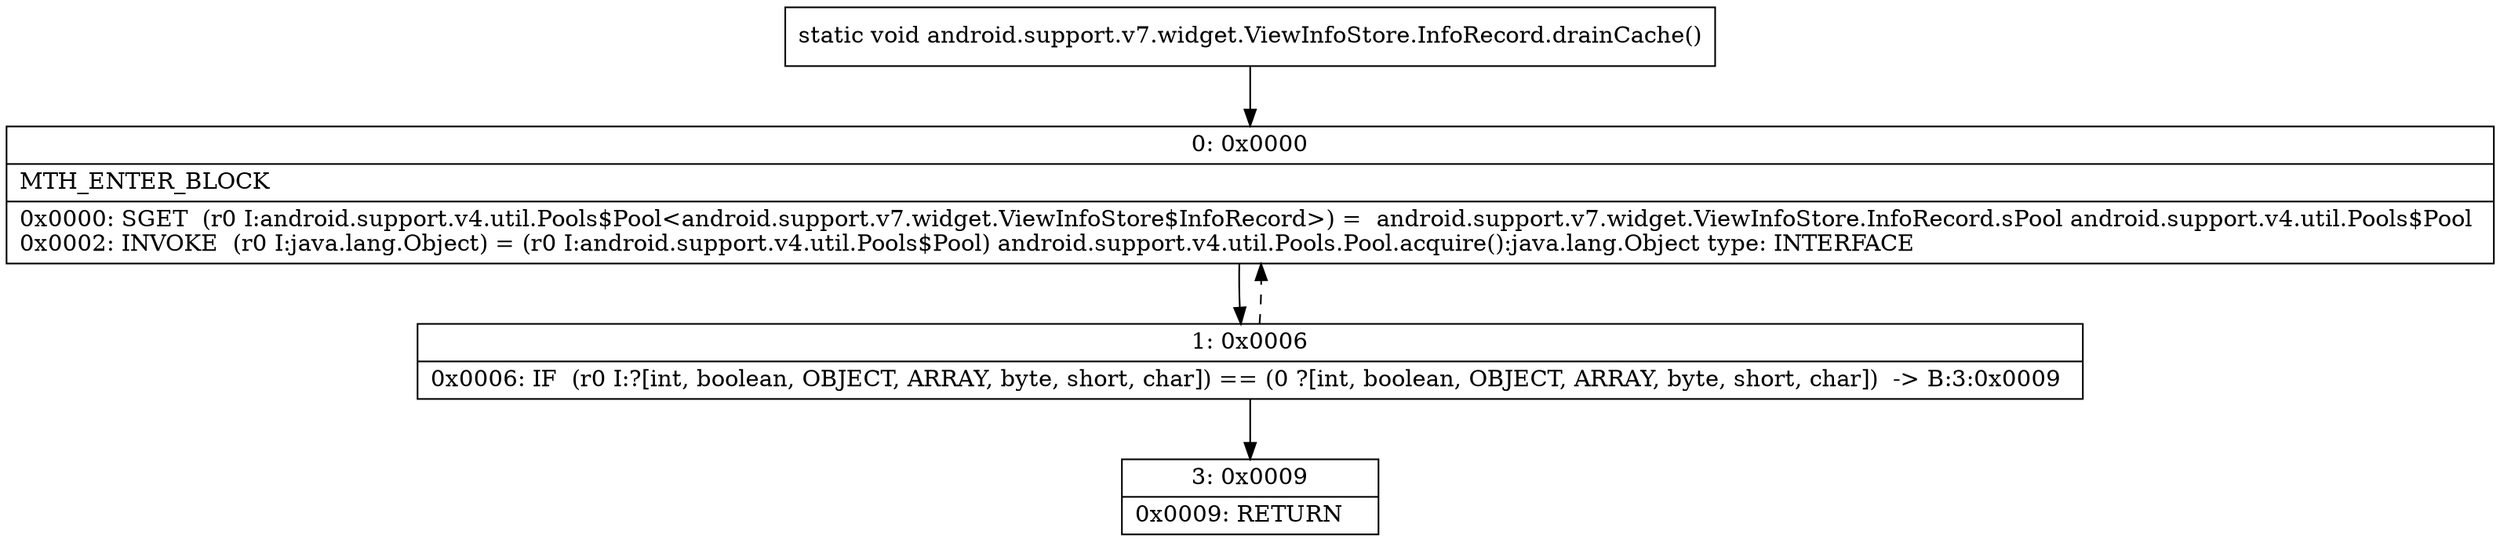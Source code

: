digraph "CFG forandroid.support.v7.widget.ViewInfoStore.InfoRecord.drainCache()V" {
Node_0 [shape=record,label="{0\:\ 0x0000|MTH_ENTER_BLOCK\l|0x0000: SGET  (r0 I:android.support.v4.util.Pools$Pool\<android.support.v7.widget.ViewInfoStore$InfoRecord\>) =  android.support.v7.widget.ViewInfoStore.InfoRecord.sPool android.support.v4.util.Pools$Pool \l0x0002: INVOKE  (r0 I:java.lang.Object) = (r0 I:android.support.v4.util.Pools$Pool) android.support.v4.util.Pools.Pool.acquire():java.lang.Object type: INTERFACE \l}"];
Node_1 [shape=record,label="{1\:\ 0x0006|0x0006: IF  (r0 I:?[int, boolean, OBJECT, ARRAY, byte, short, char]) == (0 ?[int, boolean, OBJECT, ARRAY, byte, short, char])  \-\> B:3:0x0009 \l}"];
Node_3 [shape=record,label="{3\:\ 0x0009|0x0009: RETURN   \l}"];
MethodNode[shape=record,label="{static void android.support.v7.widget.ViewInfoStore.InfoRecord.drainCache() }"];
MethodNode -> Node_0;
Node_0 -> Node_1;
Node_1 -> Node_3;
Node_1 -> Node_0[style=dashed];
}

